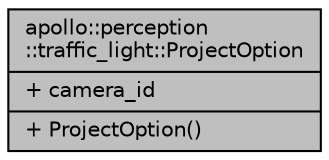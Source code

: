 digraph "apollo::perception::traffic_light::ProjectOption"
{
  edge [fontname="Helvetica",fontsize="10",labelfontname="Helvetica",labelfontsize="10"];
  node [fontname="Helvetica",fontsize="10",shape=record];
  Node1 [label="{apollo::perception\l::traffic_light::ProjectOption\n|+ camera_id\l|+ ProjectOption()\l}",height=0.2,width=0.4,color="black", fillcolor="grey75", style="filled" fontcolor="black"];
}
